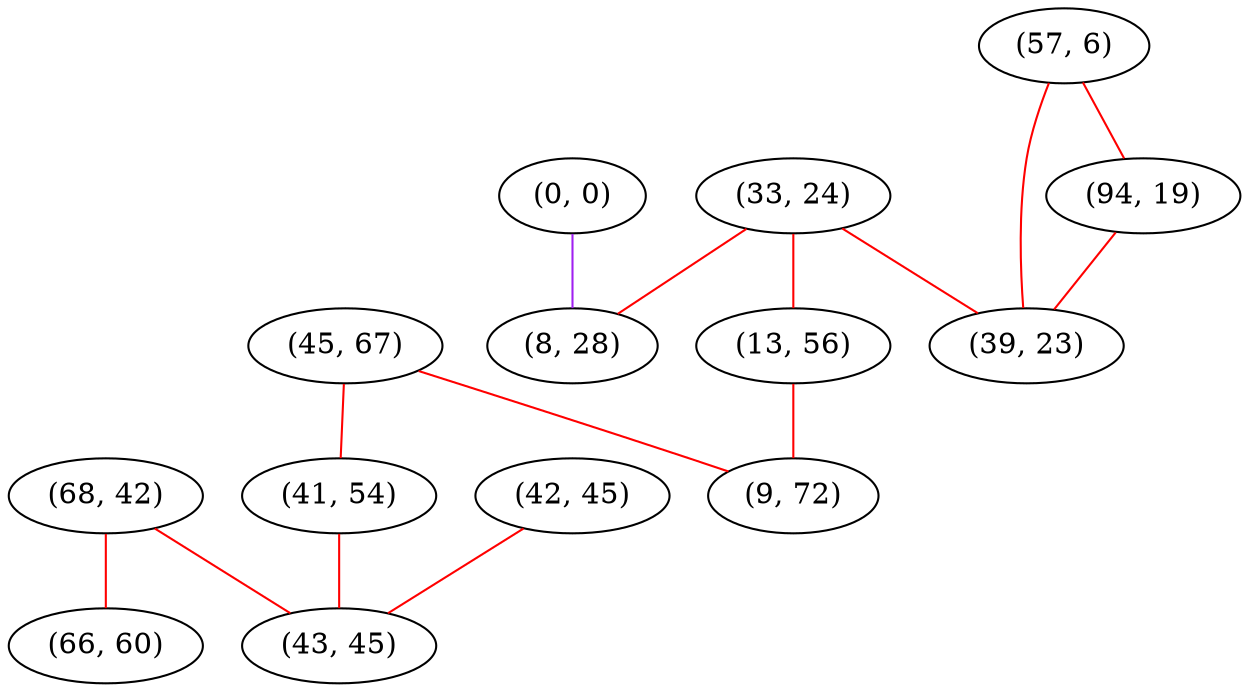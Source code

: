 graph "" {
"(68, 42)";
"(33, 24)";
"(0, 0)";
"(66, 60)";
"(13, 56)";
"(45, 67)";
"(57, 6)";
"(9, 72)";
"(41, 54)";
"(42, 45)";
"(8, 28)";
"(94, 19)";
"(39, 23)";
"(43, 45)";
"(68, 42)" -- "(66, 60)"  [color=red, key=0, weight=1];
"(68, 42)" -- "(43, 45)"  [color=red, key=0, weight=1];
"(33, 24)" -- "(39, 23)"  [color=red, key=0, weight=1];
"(33, 24)" -- "(13, 56)"  [color=red, key=0, weight=1];
"(33, 24)" -- "(8, 28)"  [color=red, key=0, weight=1];
"(0, 0)" -- "(8, 28)"  [color=purple, key=0, weight=4];
"(13, 56)" -- "(9, 72)"  [color=red, key=0, weight=1];
"(45, 67)" -- "(9, 72)"  [color=red, key=0, weight=1];
"(45, 67)" -- "(41, 54)"  [color=red, key=0, weight=1];
"(57, 6)" -- "(94, 19)"  [color=red, key=0, weight=1];
"(57, 6)" -- "(39, 23)"  [color=red, key=0, weight=1];
"(41, 54)" -- "(43, 45)"  [color=red, key=0, weight=1];
"(42, 45)" -- "(43, 45)"  [color=red, key=0, weight=1];
"(94, 19)" -- "(39, 23)"  [color=red, key=0, weight=1];
}
